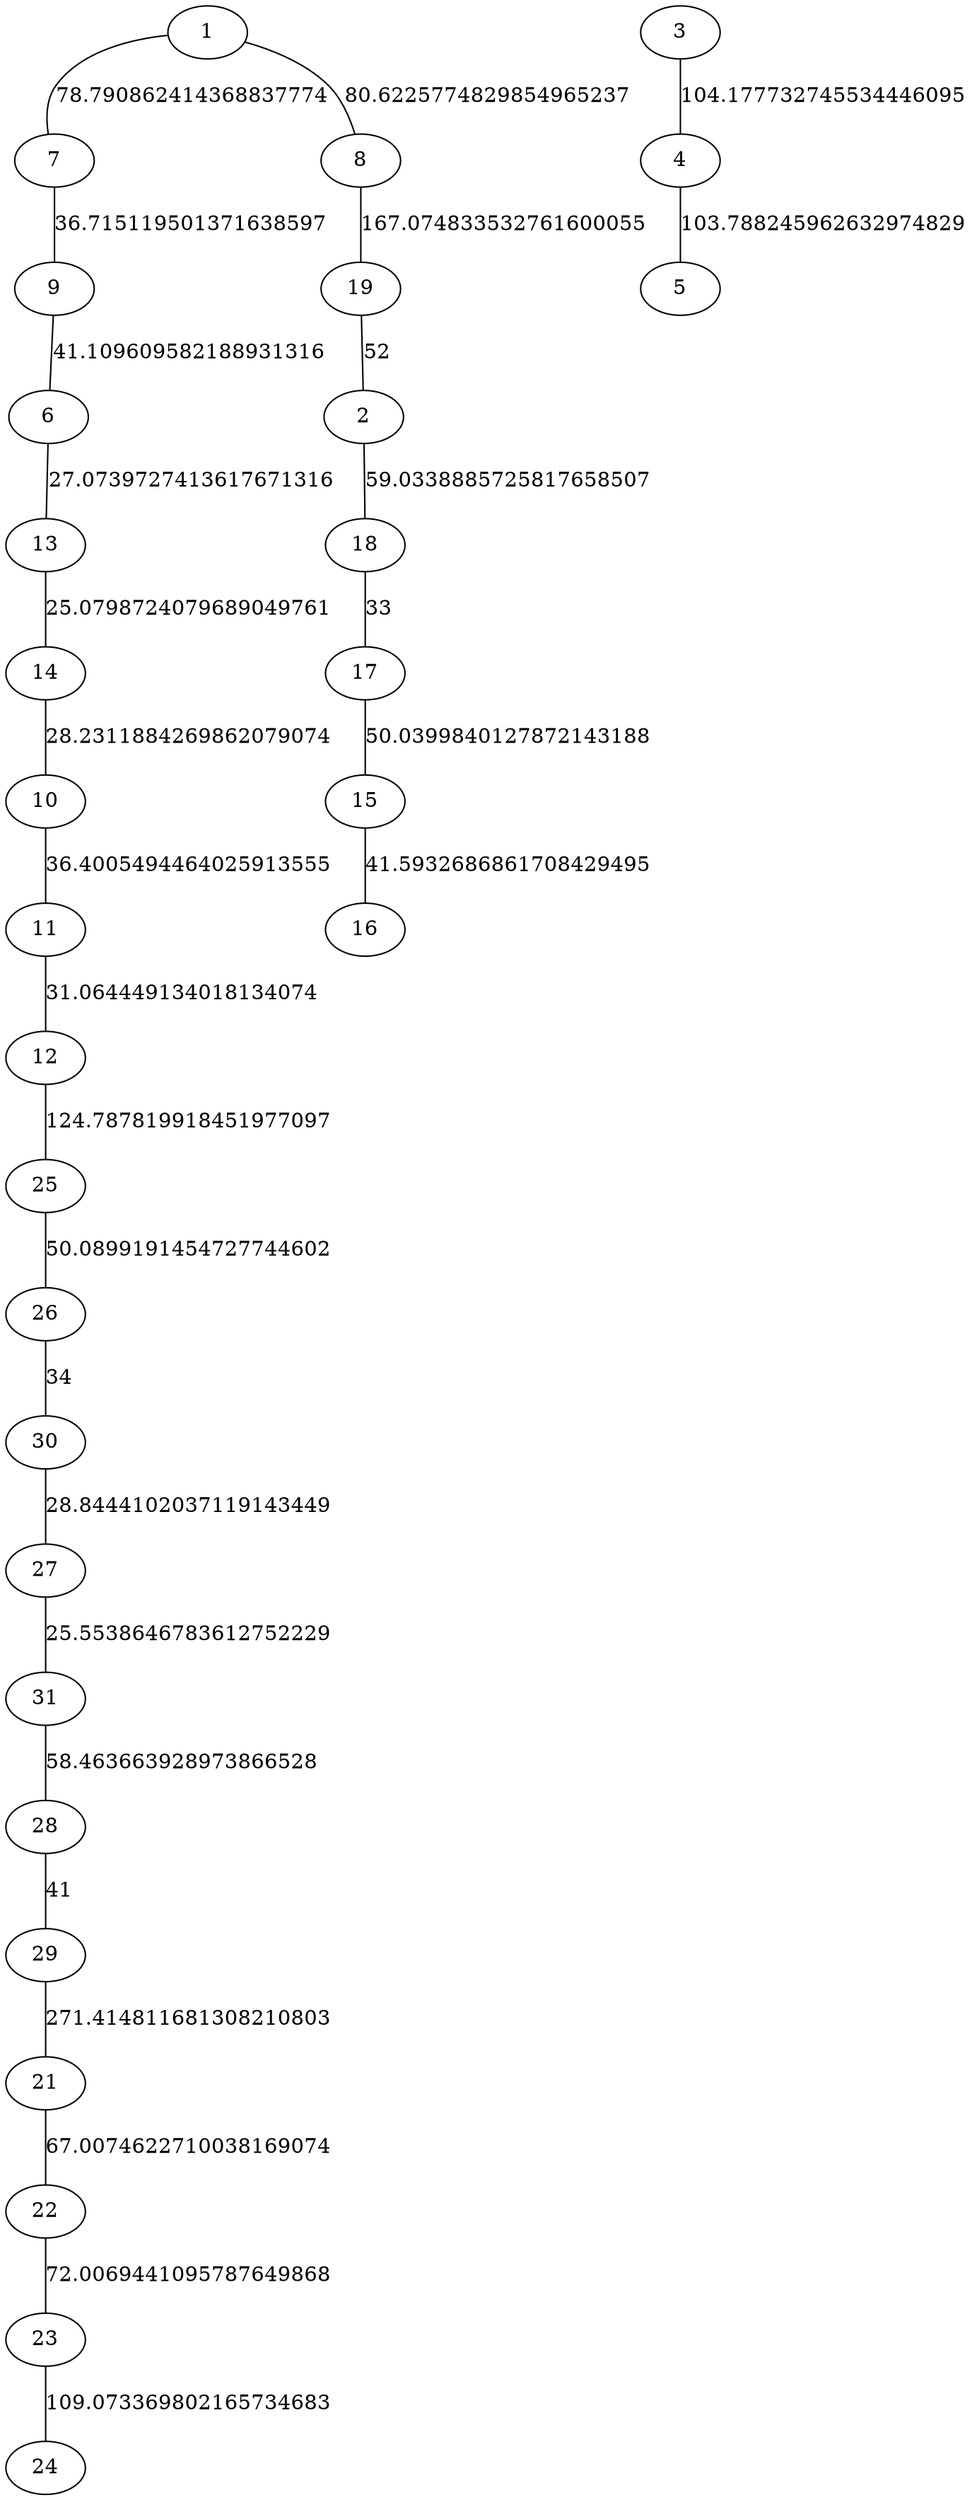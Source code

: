 graph {
"1" -- "7" [label="78.790862414368837774"]
"7" -- "9" [label="36.715119501371638597"]
"9" -- "6" [label="41.109609582188931316"]
"6" -- "13" [label="27.0739727413617671316"]
"13" -- "14" [label="25.0798724079689049761"]
"14" -- "10" [label="28.2311884269862079074"]
"10" -- "11" [label="36.4005494464025913555"]
"11" -- "12" [label="31.064449134018134074"]
"1" -- "8" [label="80.6225774829854965237"]
"12" -- "25" [label="124.787819918451977097"]
"25" -- "26" [label="50.0899191454727744602"]
"26" -- "30" [label="34"]
"30" -- "27" [label="28.8444102037119143449"]
"27" -- "31" [label="25.5538646783612752229"]
"31" -- "28" [label="58.463663928973866528"]
"28" -- "29" [label="41"]
"8" -- "19" [label="167.074833532761600055"]
"19" -- "2" [label="52"]
"2" -- "18" [label="59.0338885725817658507"]
"18" -- "17" [label="33"]
"17" -- "15" [label="50.0399840127872143188"]
"15" -- "16" [label="41.5932686861708429495"]
"29" -- "21" [label="271.414811681308210803"]
"21" -- "22" [label="67.0074622710038169074"]
"22" -- "23" [label="72.0069441095787649868"]
"23" -- "24" [label="109.073369802165734683"]
"3" -- "4" [label="104.177732745534446095"]
"4" -- "5" [label="103.788245962632974829"]
}